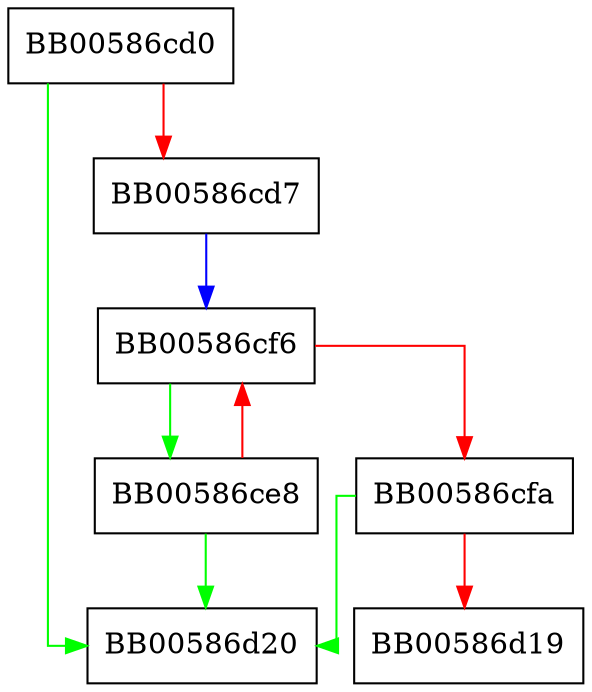 digraph EC_GROUP_new_by_curve_name {
  node [shape="box"];
  graph [splines=ortho];
  BB00586cd0 -> BB00586d20 [color="green"];
  BB00586cd0 -> BB00586cd7 [color="red"];
  BB00586cd7 -> BB00586cf6 [color="blue"];
  BB00586ce8 -> BB00586d20 [color="green"];
  BB00586ce8 -> BB00586cf6 [color="red"];
  BB00586cf6 -> BB00586ce8 [color="green"];
  BB00586cf6 -> BB00586cfa [color="red"];
  BB00586cfa -> BB00586d20 [color="green"];
  BB00586cfa -> BB00586d19 [color="red"];
}